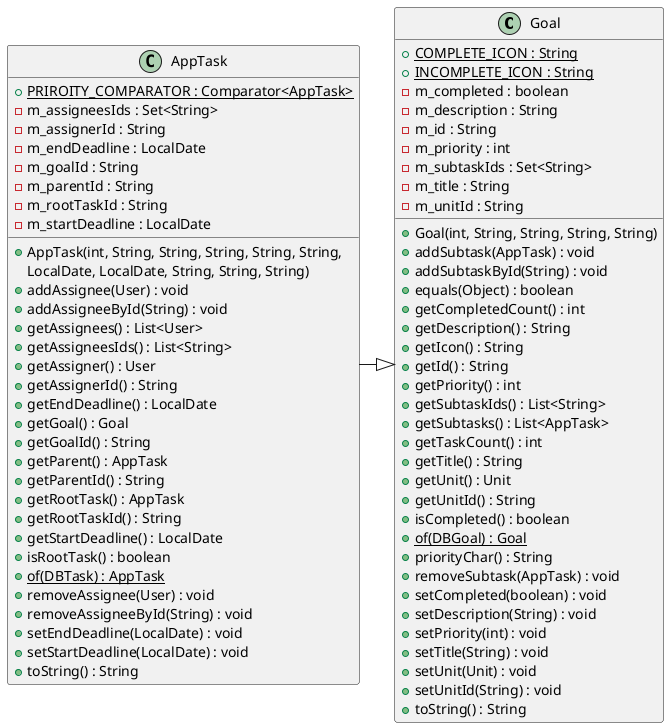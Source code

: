 @startuml
'https://plantuml.com/class-diagram

        class Goal {
            {static} + COMPLETE_ICON : String
            {static} + INCOMPLETE_ICON : String
            - m_completed : boolean
            - m_description : String
            - m_id : String
            - m_priority : int
            - m_subtaskIds : Set<String>
            - m_title : String
            - m_unitId : String
            + Goal(int, String, String, String, String)
            + addSubtask(AppTask) : void
            + addSubtaskById(String) : void
            + equals(Object) : boolean
            + getCompletedCount() : int
            + getDescription() : String
            + getIcon() : String
            + getId() : String
            + getPriority() : int
            + getSubtaskIds() : List<String>
            + getSubtasks() : List<AppTask>
            + getTaskCount() : int
            + getTitle() : String
            + getUnit() : Unit
            + getUnitId() : String
            + isCompleted() : boolean
            {static} + of(DBGoal) : Goal
            + priorityChar() : String
            + removeSubtask(AppTask) : void
            + setCompleted(boolean) : void
            + setDescription(String) : void
            + setPriority(int) : void
            + setTitle(String) : void
            + setUnit(Unit) : void
            + setUnitId(String) : void
            + toString() : String
        }


        class AppTask {
            {static} + PRIROITY_COMPARATOR : Comparator<AppTask>
            - m_assigneesIds : Set<String>
            - m_assignerId : String
            - m_endDeadline : LocalDate
            - m_goalId : String
            - m_parentId : String
            - m_rootTaskId : String
            - m_startDeadline : LocalDate
            + AppTask(int, String, String, String, String, String,
                LocalDate, LocalDate, String, String, String)
            + addAssignee(User) : void
            + addAssigneeById(String) : void
            + getAssignees() : List<User>
            + getAssigneesIds() : List<String>
            + getAssigner() : User
            + getAssignerId() : String
            + getEndDeadline() : LocalDate
            + getGoal() : Goal
            + getGoalId() : String
            + getParent() : AppTask
            + getParentId() : String
            + getRootTask() : AppTask
            + getRootTaskId() : String
            + getStartDeadline() : LocalDate
            + isRootTask() : boolean
            {static} + of(DBTask) : AppTask
            + removeAssignee(User) : void
            + removeAssigneeById(String) : void
            + setEndDeadline(LocalDate) : void
            + setStartDeadline(LocalDate) : void
            + toString() : String
        }

        AppTask -right-|> Goal

@enduml